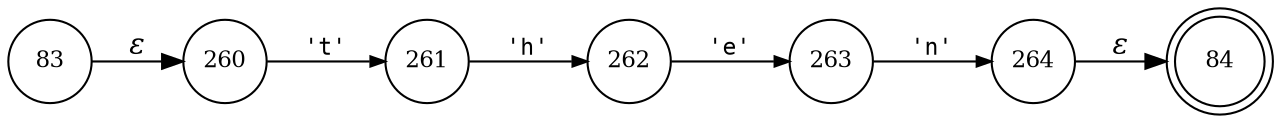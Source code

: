 digraph ATN {
rankdir=LR;
s84[fontsize=11, label="84", shape=doublecircle, fixedsize=true, width=.6];
s262[fontsize=11,label="262", shape=circle, fixedsize=true, width=.55, peripheries=1];
s263[fontsize=11,label="263", shape=circle, fixedsize=true, width=.55, peripheries=1];
s260[fontsize=11,label="260", shape=circle, fixedsize=true, width=.55, peripheries=1];
s83[fontsize=11,label="83", shape=circle, fixedsize=true, width=.55, peripheries=1];
s261[fontsize=11,label="261", shape=circle, fixedsize=true, width=.55, peripheries=1];
s264[fontsize=11,label="264", shape=circle, fixedsize=true, width=.55, peripheries=1];
s83 -> s260 [fontname="Times-Italic", label="&epsilon;"];
s260 -> s261 [fontsize=11, fontname="Courier", arrowsize=.7, label = "'t'", arrowhead = normal];
s261 -> s262 [fontsize=11, fontname="Courier", arrowsize=.7, label = "'h'", arrowhead = normal];
s262 -> s263 [fontsize=11, fontname="Courier", arrowsize=.7, label = "'e'", arrowhead = normal];
s263 -> s264 [fontsize=11, fontname="Courier", arrowsize=.7, label = "'n'", arrowhead = normal];
s264 -> s84 [fontname="Times-Italic", label="&epsilon;"];
}